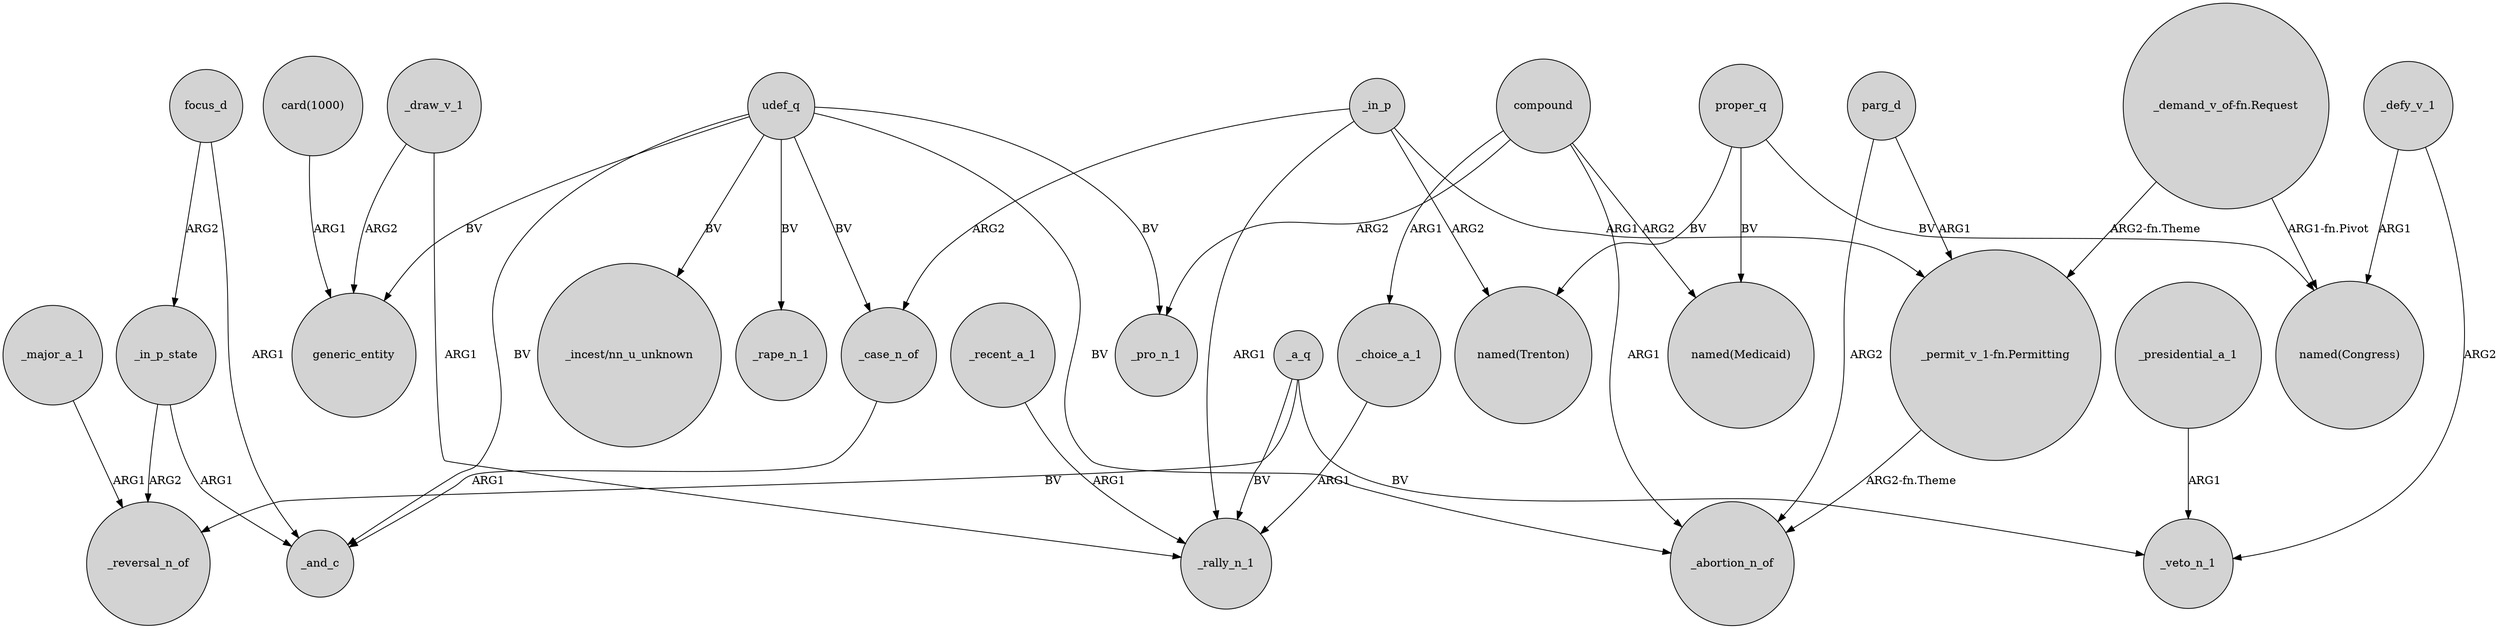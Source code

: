 digraph {
	node [shape=circle style=filled]
	_a_q -> _reversal_n_of [label=BV]
	_presidential_a_1 -> _veto_n_1 [label=ARG1]
	parg_d -> "_permit_v_1-fn.Permitting" [label=ARG1]
	udef_q -> generic_entity [label=BV]
	_recent_a_1 -> _rally_n_1 [label=ARG1]
	_in_p_state -> _and_c [label=ARG1]
	udef_q -> "_incest/nn_u_unknown" [label=BV]
	compound -> "named(Medicaid)" [label=ARG2]
	_in_p -> "named(Trenton)" [label=ARG2]
	"_demand_v_of-fn.Request" -> "named(Congress)" [label="ARG1-fn.Pivot"]
	focus_d -> _in_p_state [label=ARG2]
	compound -> _pro_n_1 [label=ARG2]
	proper_q -> "named(Trenton)" [label=BV]
	_draw_v_1 -> generic_entity [label=ARG2]
	"card(1000)" -> generic_entity [label=ARG1]
	_in_p -> "_permit_v_1-fn.Permitting" [label=ARG1]
	proper_q -> "named(Congress)" [label=BV]
	"_demand_v_of-fn.Request" -> "_permit_v_1-fn.Permitting" [label="ARG2-fn.Theme"]
	udef_q -> _rape_n_1 [label=BV]
	_defy_v_1 -> _veto_n_1 [label=ARG2]
	_a_q -> _rally_n_1 [label=BV]
	parg_d -> _abortion_n_of [label=ARG2]
	udef_q -> _pro_n_1 [label=BV]
	focus_d -> _and_c [label=ARG1]
	_in_p_state -> _reversal_n_of [label=ARG2]
	_in_p -> _rally_n_1 [label=ARG1]
	_choice_a_1 -> _rally_n_1 [label=ARG1]
	_major_a_1 -> _reversal_n_of [label=ARG1]
	_case_n_of -> _and_c [label=ARG1]
	_in_p -> _case_n_of [label=ARG2]
	_defy_v_1 -> "named(Congress)" [label=ARG1]
	_a_q -> _veto_n_1 [label=BV]
	udef_q -> _abortion_n_of [label=BV]
	compound -> _abortion_n_of [label=ARG1]
	udef_q -> _case_n_of [label=BV]
	compound -> _choice_a_1 [label=ARG1]
	"_permit_v_1-fn.Permitting" -> _abortion_n_of [label="ARG2-fn.Theme"]
	udef_q -> _and_c [label=BV]
	proper_q -> "named(Medicaid)" [label=BV]
	_draw_v_1 -> _rally_n_1 [label=ARG1]
}
